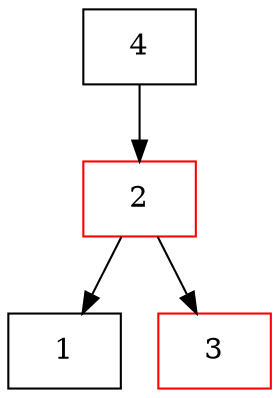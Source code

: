 digraph "post dom tree for'SytemCall_2_code' function" {
	4 [shape=record, label="4",id=4,level=1];
	4 -> 2;
		2 [shape=record, label="2",id=2,level=2,color=red];
		2 -> 1;
			1 [shape=record, label="1",id=1,level=3];
		2 -> 3;
			3 [shape=record, label="3",id=3,level=3,color=red];
}
